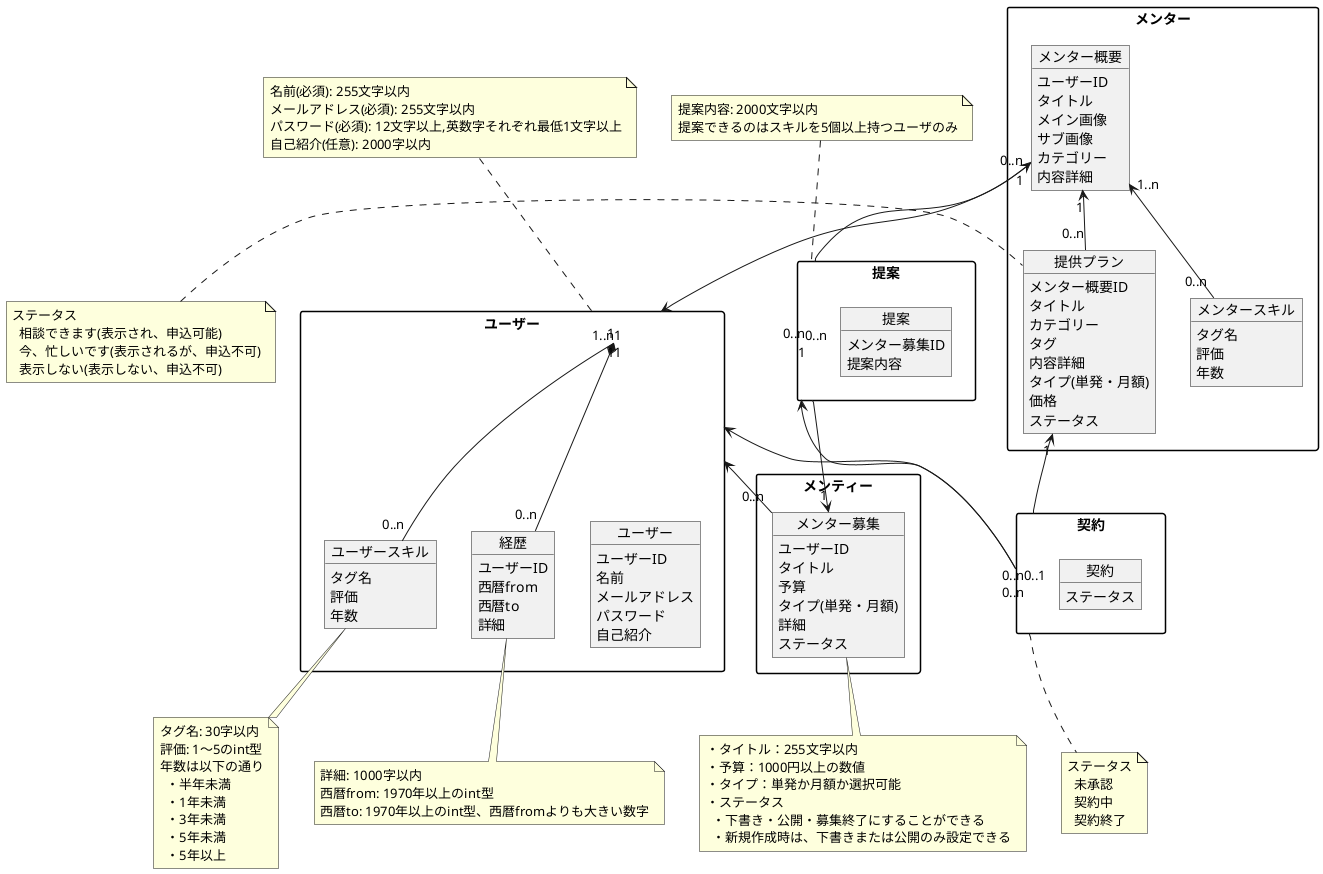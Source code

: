 @startuml
skinparam packageStyle rectangle

package ユーザー {
  object ユーザー {
    ユーザーID
    名前
    メールアドレス
    パスワード
    自己紹介
  }

  object 経歴 {
    ユーザーID
    西暦from
    西暦to
    詳細
  }

  object ユーザースキル {
    タグ名
    評価
    年数
  }
}

ユーザー "1" *-- "0..n" 経歴
note top of ユーザー
名前(必須): 255文字以内
メールアドレス(必須): 255文字以内
パスワード(必須): 12文字以上,英数字それぞれ最低1文字以上
自己紹介(任意): 2000字以内
end note

note bottom of 経歴
詳細: 1000字以内
西暦from: 1970年以上のint型
西暦to: 1970年以上のint型、西暦fromよりも大きい数字
end note

note bottom of ユーザースキル
タグ名: 30字以内
評価: 1〜5のint型
年数は以下の通り
  ・半年未満
  ・1年未満
  ・3年未満
  ・5年未満
  ・5年以上
end note

package メンター {
  object メンター概要 {
    ユーザーID
    タイトル
    メイン画像
    サブ画像
    カテゴリー
    内容詳細
  }

  object 提供プラン {
    メンター概要ID
    タイトル
    カテゴリー
    タグ
    内容詳細
    タイプ(単発・月額)
    価格
    ステータス
  }

  object メンタースキル {
    タグ名
    評価
    年数
  }
}

package 提案 {
  object 提案 {
    メンター募集ID
    提案内容
  }
}

note top of 提案
提案内容: 2000文字以内
提案できるのはスキルを5個以上持つユーザのみ
end note

note left of 提供プラン
ステータス
  相談できます(表示され、申込可能)
  今、忙しいです(表示されるが、申込不可)
  表示しない(表示しない、申込不可)
end note

ユーザー "1..n" -- "0..n" ユーザースキル
メンター概要 "1..n" <-- "0..n" メンタースキル
メンター概要 "1" <-- "0..n" 提供プラン
メンター概要 "0..n" --> "1" ユーザー
提案 "0..n" --> "1" メンター概要

package メンティー {
  object メンター募集 {
    ユーザーID
    タイトル
    予算
    タイプ(単発・月額)
    詳細
    ステータス
  }
}

note bottom of メンター募集
・タイトル：255文字以内
・予算：1000円以上の数値
・タイプ：単発か月額か選択可能
・ステータス
  ・下書き・公開・募集終了にすることができる
  ・新規作成時は、下書きまたは公開のみ設定できる
end note
ユーザー "1" <-- "0..n" メンター募集
提供プラン "1" <-- "0..n" 契約
ユーザー "1" <-- "0..n" 契約
提案 "0..n" --> "1" メンター募集

package 契約 {
  object 契約 {
    ステータス
  }
}
note bottom of 契約
ステータス
  未承認
  契約中
  契約終了
end note
契約 "0..1" --> "1" 提案

@enduml
